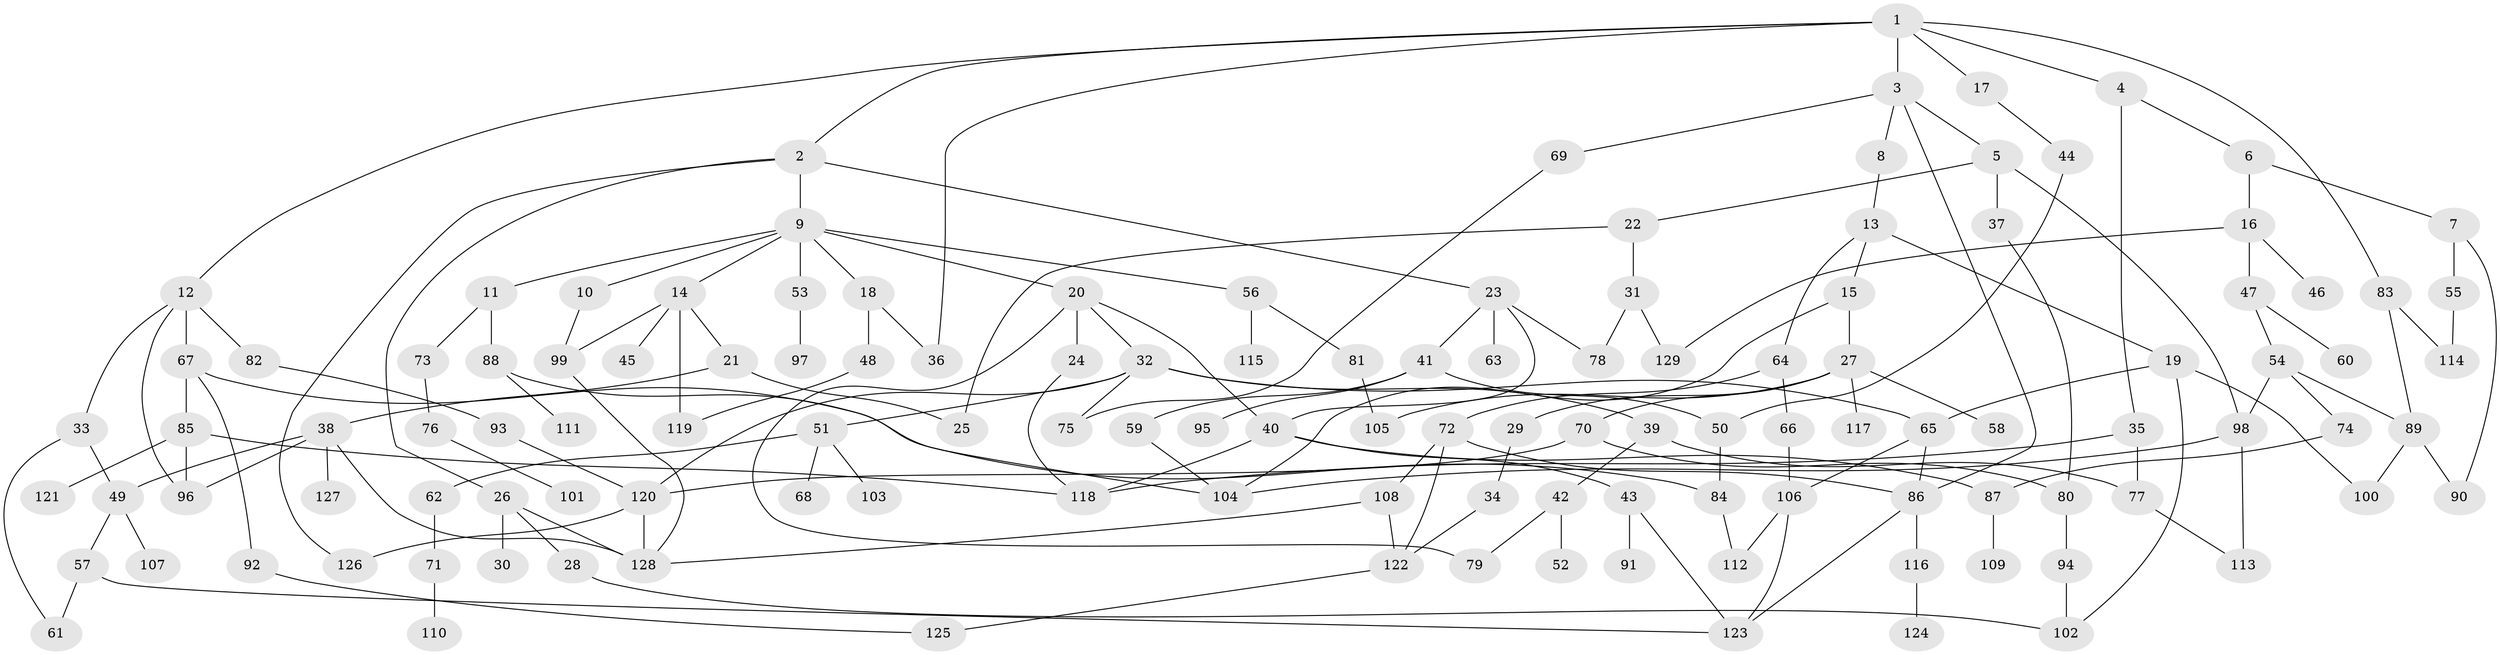 // Generated by graph-tools (version 1.1) at 2025/10/02/27/25 16:10:51]
// undirected, 129 vertices, 179 edges
graph export_dot {
graph [start="1"]
  node [color=gray90,style=filled];
  1;
  2;
  3;
  4;
  5;
  6;
  7;
  8;
  9;
  10;
  11;
  12;
  13;
  14;
  15;
  16;
  17;
  18;
  19;
  20;
  21;
  22;
  23;
  24;
  25;
  26;
  27;
  28;
  29;
  30;
  31;
  32;
  33;
  34;
  35;
  36;
  37;
  38;
  39;
  40;
  41;
  42;
  43;
  44;
  45;
  46;
  47;
  48;
  49;
  50;
  51;
  52;
  53;
  54;
  55;
  56;
  57;
  58;
  59;
  60;
  61;
  62;
  63;
  64;
  65;
  66;
  67;
  68;
  69;
  70;
  71;
  72;
  73;
  74;
  75;
  76;
  77;
  78;
  79;
  80;
  81;
  82;
  83;
  84;
  85;
  86;
  87;
  88;
  89;
  90;
  91;
  92;
  93;
  94;
  95;
  96;
  97;
  98;
  99;
  100;
  101;
  102;
  103;
  104;
  105;
  106;
  107;
  108;
  109;
  110;
  111;
  112;
  113;
  114;
  115;
  116;
  117;
  118;
  119;
  120;
  121;
  122;
  123;
  124;
  125;
  126;
  127;
  128;
  129;
  1 -- 2;
  1 -- 3;
  1 -- 4;
  1 -- 12;
  1 -- 17;
  1 -- 36;
  1 -- 83;
  2 -- 9;
  2 -- 23;
  2 -- 26;
  2 -- 126;
  3 -- 5;
  3 -- 8;
  3 -- 69;
  3 -- 86;
  4 -- 6;
  4 -- 35;
  5 -- 22;
  5 -- 37;
  5 -- 98;
  6 -- 7;
  6 -- 16;
  7 -- 55;
  7 -- 90;
  8 -- 13;
  9 -- 10;
  9 -- 11;
  9 -- 14;
  9 -- 18;
  9 -- 20;
  9 -- 53;
  9 -- 56;
  10 -- 99;
  11 -- 73;
  11 -- 88;
  12 -- 33;
  12 -- 67;
  12 -- 82;
  12 -- 96;
  13 -- 15;
  13 -- 19;
  13 -- 64;
  14 -- 21;
  14 -- 45;
  14 -- 119;
  14 -- 99;
  15 -- 27;
  15 -- 104;
  16 -- 46;
  16 -- 47;
  16 -- 129;
  17 -- 44;
  18 -- 48;
  18 -- 36;
  19 -- 100;
  19 -- 102;
  19 -- 65;
  20 -- 24;
  20 -- 32;
  20 -- 79;
  20 -- 40;
  21 -- 38;
  21 -- 25;
  22 -- 25;
  22 -- 31;
  23 -- 40;
  23 -- 41;
  23 -- 63;
  23 -- 78;
  24 -- 118;
  26 -- 28;
  26 -- 30;
  26 -- 128;
  27 -- 29;
  27 -- 58;
  27 -- 70;
  27 -- 117;
  27 -- 105;
  28 -- 102;
  29 -- 34;
  31 -- 78;
  31 -- 129;
  32 -- 39;
  32 -- 51;
  32 -- 65;
  32 -- 120;
  32 -- 75;
  33 -- 49;
  33 -- 61;
  34 -- 122;
  35 -- 77;
  35 -- 118;
  37 -- 80;
  38 -- 127;
  38 -- 96;
  38 -- 49;
  38 -- 128;
  39 -- 42;
  39 -- 77;
  40 -- 43;
  40 -- 118;
  40 -- 87;
  41 -- 59;
  41 -- 95;
  41 -- 50;
  42 -- 52;
  42 -- 79;
  43 -- 91;
  43 -- 123;
  44 -- 50;
  47 -- 54;
  47 -- 60;
  48 -- 119;
  49 -- 57;
  49 -- 107;
  50 -- 84;
  51 -- 62;
  51 -- 68;
  51 -- 103;
  53 -- 97;
  54 -- 74;
  54 -- 98;
  54 -- 89;
  55 -- 114;
  56 -- 81;
  56 -- 115;
  57 -- 123;
  57 -- 61;
  59 -- 104;
  62 -- 71;
  64 -- 66;
  64 -- 72;
  65 -- 86;
  65 -- 106;
  66 -- 106;
  67 -- 85;
  67 -- 92;
  67 -- 84;
  69 -- 75;
  70 -- 80;
  70 -- 120;
  71 -- 110;
  72 -- 108;
  72 -- 86;
  72 -- 122;
  73 -- 76;
  74 -- 87;
  76 -- 101;
  77 -- 113;
  80 -- 94;
  81 -- 105;
  82 -- 93;
  83 -- 89;
  83 -- 114;
  84 -- 112;
  85 -- 96;
  85 -- 118;
  85 -- 121;
  86 -- 116;
  86 -- 123;
  87 -- 109;
  88 -- 111;
  88 -- 104;
  89 -- 90;
  89 -- 100;
  92 -- 125;
  93 -- 120;
  94 -- 102;
  98 -- 104;
  98 -- 113;
  99 -- 128;
  106 -- 112;
  106 -- 123;
  108 -- 122;
  108 -- 128;
  116 -- 124;
  120 -- 126;
  120 -- 128;
  122 -- 125;
}
